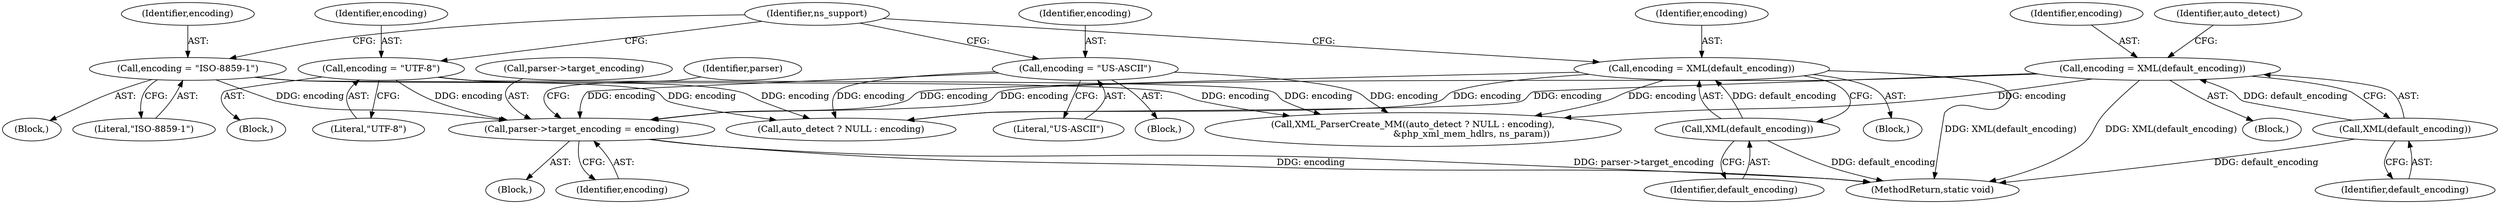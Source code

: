 digraph "0_php_dccda88f27a084bcbbb30198ace12b4e7ae961cc_9@pointer" {
"1000218" [label="(Call,parser->target_encoding = encoding)"];
"1000167" [label="(Call,encoding = \"UTF-8\")"];
"1000156" [label="(Call,encoding = \"ISO-8859-1\")"];
"1000178" [label="(Call,encoding = \"US-ASCII\")"];
"1000186" [label="(Call,encoding = XML(default_encoding))"];
"1000188" [label="(Call,XML(default_encoding))"];
"1000141" [label="(Call,encoding = XML(default_encoding))"];
"1000143" [label="(Call,XML(default_encoding))"];
"1000219" [label="(Call,parser->target_encoding)"];
"1000218" [label="(Call,parser->target_encoding = encoding)"];
"1000142" [label="(Identifier,encoding)"];
"1000253" [label="(MethodReturn,static void)"];
"1000211" [label="(Call,auto_detect ? NULL : encoding)"];
"1000158" [label="(Literal,\"ISO-8859-1\")"];
"1000169" [label="(Literal,\"UTF-8\")"];
"1000106" [label="(Block,)"];
"1000167" [label="(Call,encoding = \"UTF-8\")"];
"1000156" [label="(Call,encoding = \"ISO-8859-1\")"];
"1000157" [label="(Identifier,encoding)"];
"1000180" [label="(Literal,\"US-ASCII\")"];
"1000210" [label="(Call,XML_ParserCreate_MM((auto_detect ? NULL : encoding),\n                                         &php_xml_mem_hdlrs, ns_param))"];
"1000143" [label="(Call,XML(default_encoding))"];
"1000155" [label="(Block,)"];
"1000144" [label="(Identifier,default_encoding)"];
"1000189" [label="(Identifier,default_encoding)"];
"1000186" [label="(Call,encoding = XML(default_encoding))"];
"1000185" [label="(Block,)"];
"1000141" [label="(Call,encoding = XML(default_encoding))"];
"1000168" [label="(Identifier,encoding)"];
"1000166" [label="(Block,)"];
"1000222" [label="(Identifier,encoding)"];
"1000187" [label="(Identifier,encoding)"];
"1000192" [label="(Identifier,ns_support)"];
"1000188" [label="(Call,XML(default_encoding))"];
"1000178" [label="(Call,encoding = \"US-ASCII\")"];
"1000177" [label="(Block,)"];
"1000225" [label="(Identifier,parser)"];
"1000179" [label="(Identifier,encoding)"];
"1000146" [label="(Identifier,auto_detect)"];
"1000140" [label="(Block,)"];
"1000218" -> "1000106"  [label="AST: "];
"1000218" -> "1000222"  [label="CFG: "];
"1000219" -> "1000218"  [label="AST: "];
"1000222" -> "1000218"  [label="AST: "];
"1000225" -> "1000218"  [label="CFG: "];
"1000218" -> "1000253"  [label="DDG: encoding"];
"1000218" -> "1000253"  [label="DDG: parser->target_encoding"];
"1000167" -> "1000218"  [label="DDG: encoding"];
"1000156" -> "1000218"  [label="DDG: encoding"];
"1000178" -> "1000218"  [label="DDG: encoding"];
"1000186" -> "1000218"  [label="DDG: encoding"];
"1000141" -> "1000218"  [label="DDG: encoding"];
"1000167" -> "1000166"  [label="AST: "];
"1000167" -> "1000169"  [label="CFG: "];
"1000168" -> "1000167"  [label="AST: "];
"1000169" -> "1000167"  [label="AST: "];
"1000192" -> "1000167"  [label="CFG: "];
"1000167" -> "1000210"  [label="DDG: encoding"];
"1000167" -> "1000211"  [label="DDG: encoding"];
"1000156" -> "1000155"  [label="AST: "];
"1000156" -> "1000158"  [label="CFG: "];
"1000157" -> "1000156"  [label="AST: "];
"1000158" -> "1000156"  [label="AST: "];
"1000192" -> "1000156"  [label="CFG: "];
"1000156" -> "1000210"  [label="DDG: encoding"];
"1000156" -> "1000211"  [label="DDG: encoding"];
"1000178" -> "1000177"  [label="AST: "];
"1000178" -> "1000180"  [label="CFG: "];
"1000179" -> "1000178"  [label="AST: "];
"1000180" -> "1000178"  [label="AST: "];
"1000192" -> "1000178"  [label="CFG: "];
"1000178" -> "1000210"  [label="DDG: encoding"];
"1000178" -> "1000211"  [label="DDG: encoding"];
"1000186" -> "1000185"  [label="AST: "];
"1000186" -> "1000188"  [label="CFG: "];
"1000187" -> "1000186"  [label="AST: "];
"1000188" -> "1000186"  [label="AST: "];
"1000192" -> "1000186"  [label="CFG: "];
"1000186" -> "1000253"  [label="DDG: XML(default_encoding)"];
"1000188" -> "1000186"  [label="DDG: default_encoding"];
"1000186" -> "1000210"  [label="DDG: encoding"];
"1000186" -> "1000211"  [label="DDG: encoding"];
"1000188" -> "1000189"  [label="CFG: "];
"1000189" -> "1000188"  [label="AST: "];
"1000188" -> "1000253"  [label="DDG: default_encoding"];
"1000141" -> "1000140"  [label="AST: "];
"1000141" -> "1000143"  [label="CFG: "];
"1000142" -> "1000141"  [label="AST: "];
"1000143" -> "1000141"  [label="AST: "];
"1000146" -> "1000141"  [label="CFG: "];
"1000141" -> "1000253"  [label="DDG: XML(default_encoding)"];
"1000143" -> "1000141"  [label="DDG: default_encoding"];
"1000141" -> "1000210"  [label="DDG: encoding"];
"1000141" -> "1000211"  [label="DDG: encoding"];
"1000143" -> "1000144"  [label="CFG: "];
"1000144" -> "1000143"  [label="AST: "];
"1000143" -> "1000253"  [label="DDG: default_encoding"];
}
